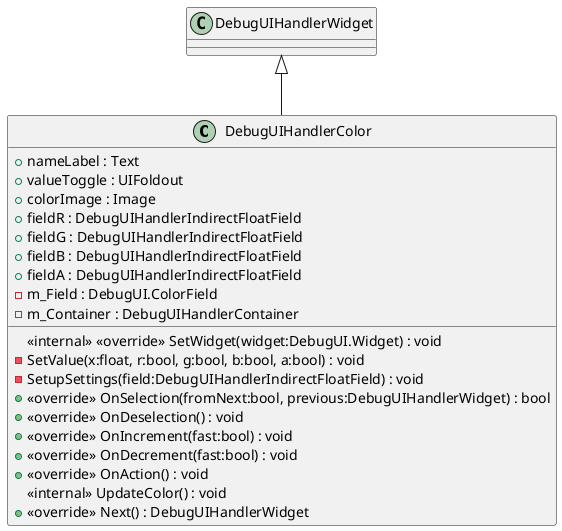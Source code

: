 @startuml
class DebugUIHandlerColor {
    + nameLabel : Text
    + valueToggle : UIFoldout
    + colorImage : Image
    + fieldR : DebugUIHandlerIndirectFloatField
    + fieldG : DebugUIHandlerIndirectFloatField
    + fieldB : DebugUIHandlerIndirectFloatField
    + fieldA : DebugUIHandlerIndirectFloatField
    - m_Field : DebugUI.ColorField
    - m_Container : DebugUIHandlerContainer
    <<internal>> <<override>> SetWidget(widget:DebugUI.Widget) : void
    - SetValue(x:float, r:bool, g:bool, b:bool, a:bool) : void
    - SetupSettings(field:DebugUIHandlerIndirectFloatField) : void
    + <<override>> OnSelection(fromNext:bool, previous:DebugUIHandlerWidget) : bool
    + <<override>> OnDeselection() : void
    + <<override>> OnIncrement(fast:bool) : void
    + <<override>> OnDecrement(fast:bool) : void
    + <<override>> OnAction() : void
    <<internal>> UpdateColor() : void
    + <<override>> Next() : DebugUIHandlerWidget
}
DebugUIHandlerWidget <|-- DebugUIHandlerColor
@enduml

